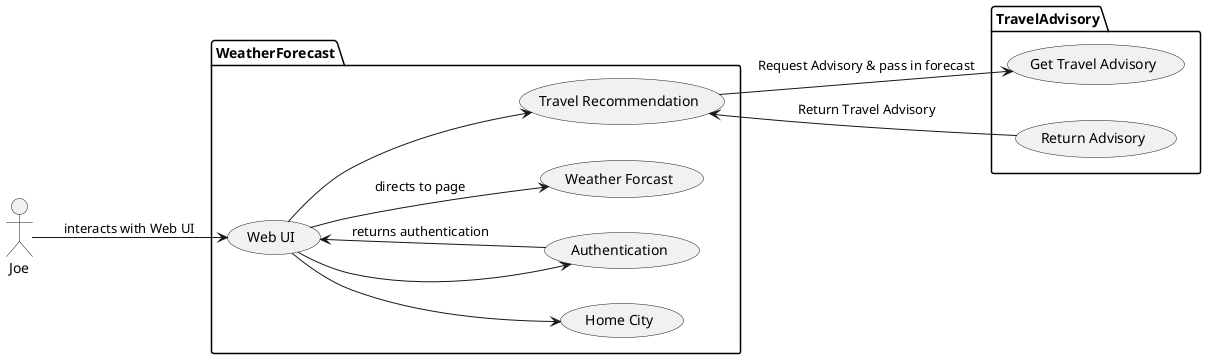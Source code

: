 @startuml

left to right direction
actor Joe as User

package WeatherForecast {
  usecase "Web UI" as UI
  usecase "Authentication" as authentication
  usecase "Home City" as preference
  usecase "Weather Forcast" as forecast
  usecase "Travel Recommendation" as recommendations
}

package TravelAdvisory {
  usecase "Get Travel Advisory" as getAdvisory
  usecase "Return Advisory" as advise
}

User --> UI : "interacts with Web UI"
UI --> authentication
authentication --> UI : "returns authentication"
UI --> forecast : "directs to page"
UI --> preference
UI --> recommendations

recommendations --> getAdvisory : "Request Advisory & pass in forecast"
advise --> recommendations : "Return Travel Advisory"

@enduml